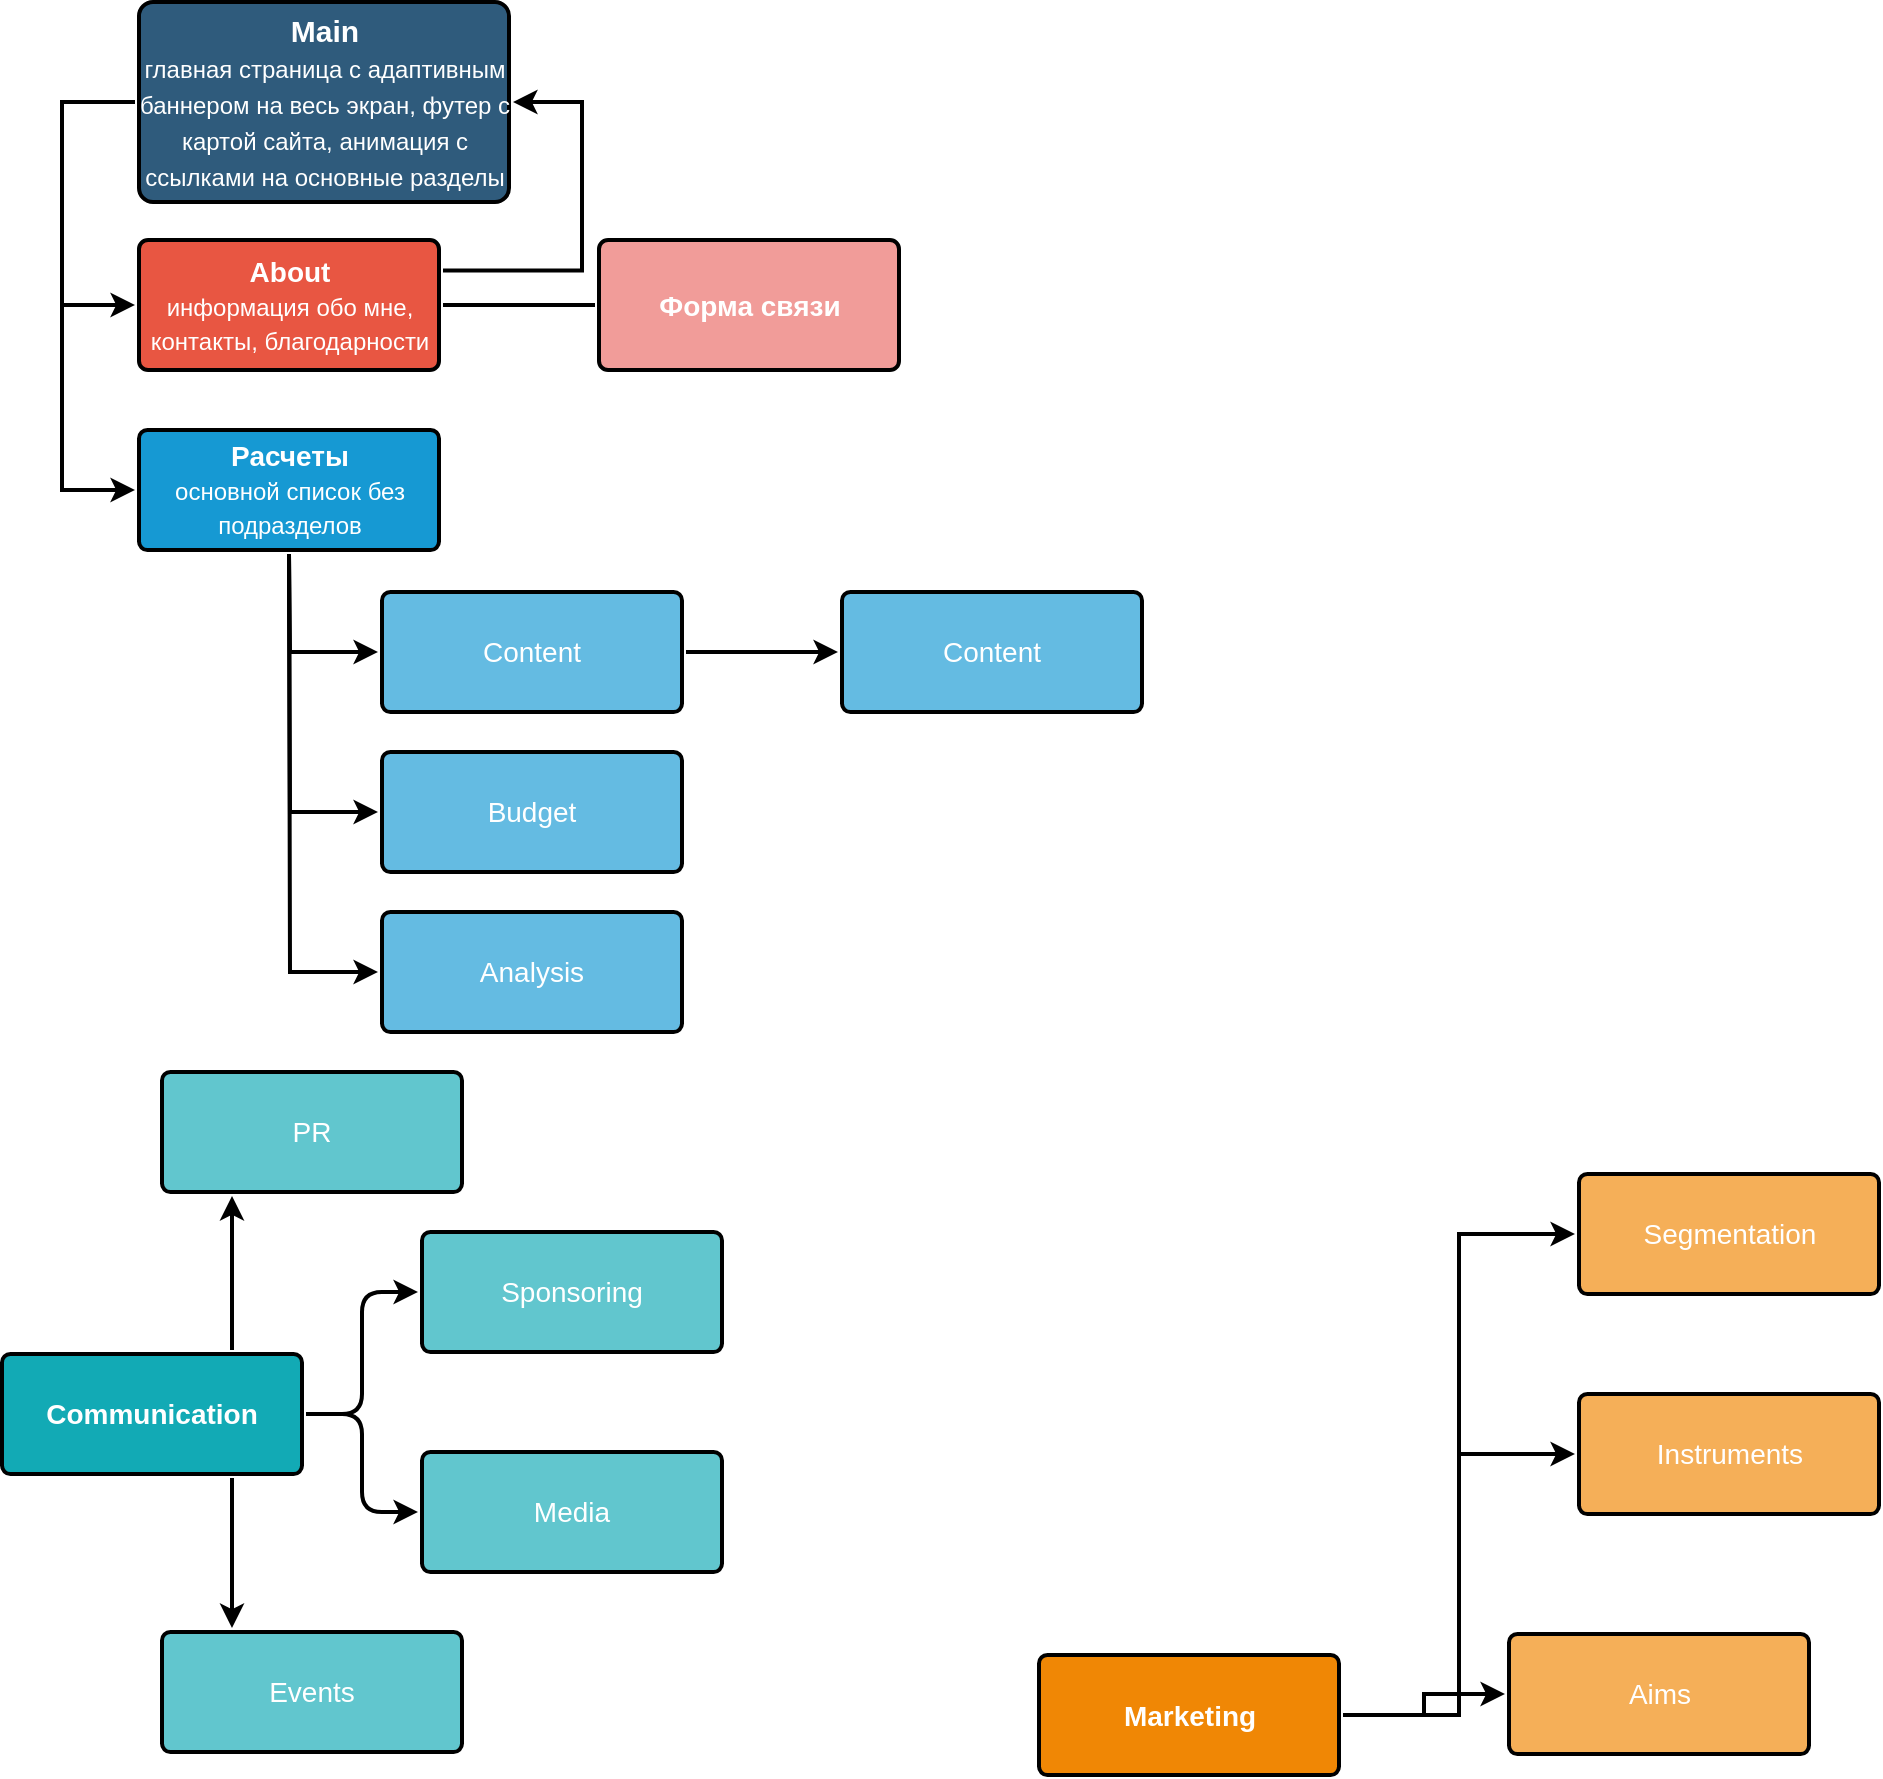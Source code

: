 <mxfile version="11.0.8" type="github"><diagram id="6a731a19-8d31-9384-78a2-239565b7b9f0" name="Page-1"><mxGraphModel dx="1239" dy="959" grid="1" gridSize="10" guides="1" tooltips="1" connect="1" arrows="1" fold="1" page="1" pageScale="1" pageWidth="1169" pageHeight="827" background="#ffffff" math="0" shadow="0"><root><mxCell id="0"/><mxCell id="1" parent="0"/><mxCell id="1747" value="" style="edgeStyle=elbowEdgeStyle;rounded=0;jumpStyle=none;html=1;shadow=0;labelBackgroundColor=none;startArrow=none;startFill=0;endArrow=classic;endFill=1;jettySize=auto;orthogonalLoop=1;strokeColor=#000000;strokeWidth=2;fontFamily=Helvetica;fontSize=16;fontColor=#23445D;spacing=5;entryX=0;entryY=0.5;entryDx=0;entryDy=0;" parent="1" source="1749" target="1760" edge="1"><mxGeometry relative="1" as="geometry"><Array as="points"><mxPoint x="140" y="190"/></Array></mxGeometry></mxCell><mxCell id="1748" value="" style="edgeStyle=elbowEdgeStyle;rounded=0;jumpStyle=none;html=1;shadow=0;labelBackgroundColor=none;startArrow=none;startFill=0;endArrow=classic;endFill=1;jettySize=auto;orthogonalLoop=1;strokeColor=#000000;strokeWidth=2;fontFamily=Helvetica;fontSize=16;fontColor=#23445D;spacing=5;entryX=0;entryY=0.5;entryDx=0;entryDy=0;exitX=0;exitY=0.5;exitDx=0;exitDy=0;" parent="1" source="1749" target="1753" edge="1"><mxGeometry relative="1" as="geometry"><mxPoint x="220" y="110" as="sourcePoint"/><Array as="points"><mxPoint x="140" y="150"/></Array></mxGeometry></mxCell><mxCell id="1749" value="Main&lt;br style=&quot;font-size: 15px&quot;&gt;&lt;span style=&quot;font-size: 12px ; font-weight: 400&quot;&gt;главная страница с адаптивным баннером на весь экран, футер с картой сайта, анимация с ссылками&amp;nbsp;на основные разделы&lt;/span&gt;" style="rounded=1;whiteSpace=wrap;html=1;shadow=0;labelBackgroundColor=none;strokeColor=#000000;strokeWidth=2;fillColor=#2F5B7C;fontFamily=Helvetica;fontSize=15;fontColor=#FFFFFF;align=center;fontStyle=1;spacing=0;arcSize=7;perimeterSpacing=2;" parent="1" vertex="1"><mxGeometry x="178.5" y="45" width="185" height="100" as="geometry"/></mxCell><mxCell id="V0S4Sb7-uBsaVgJkaVNg-1779" style="edgeStyle=elbowEdgeStyle;rounded=0;orthogonalLoop=1;jettySize=auto;html=1;exitX=1;exitY=0.25;exitDx=0;exitDy=0;entryX=1;entryY=0.5;entryDx=0;entryDy=0;strokeColor=#000000;strokeWidth=2;fontSize=14;" edge="1" parent="1" source="1753" target="1749"><mxGeometry relative="1" as="geometry"><Array as="points"><mxPoint x="400" y="160"/></Array></mxGeometry></mxCell><mxCell id="V0S4Sb7-uBsaVgJkaVNg-1784" value="" style="edgeStyle=elbowEdgeStyle;rounded=0;orthogonalLoop=1;jettySize=auto;html=1;strokeColor=#000000;strokeWidth=2;fontSize=14;endArrow=none;endFill=0;" edge="1" parent="1" source="1753" target="V0S4Sb7-uBsaVgJkaVNg-1783"><mxGeometry relative="1" as="geometry"/></mxCell><mxCell id="1753" value="About&lt;br&gt;&lt;span style=&quot;font-size: 12px ; font-weight: 400&quot;&gt;информация обо мне, контакты, благодарности&lt;/span&gt;" style="rounded=1;whiteSpace=wrap;html=1;shadow=0;labelBackgroundColor=none;strokeColor=#000000;strokeWidth=2;fillColor=#e85642;fontFamily=Helvetica;fontSize=14;fontColor=#FFFFFF;align=center;spacing=5;fontStyle=1;arcSize=7;perimeterSpacing=2;" parent="1" vertex="1"><mxGeometry x="178.5" y="164" width="150" height="65" as="geometry"/></mxCell><mxCell id="V0S4Sb7-uBsaVgJkaVNg-1783" value="Форма связи" style="rounded=1;whiteSpace=wrap;html=1;shadow=0;labelBackgroundColor=none;strokeColor=#000000;strokeWidth=2;fillColor=#F19C99;fontFamily=Helvetica;fontSize=14;fontColor=#FFFFFF;align=center;spacing=5;fontStyle=1;arcSize=7;perimeterSpacing=2;" vertex="1" parent="1"><mxGeometry x="408.5" y="164" width="150" height="65" as="geometry"/></mxCell><mxCell id="1757" value="" style="edgeStyle=elbowEdgeStyle;rounded=0;jumpStyle=none;html=1;shadow=0;labelBackgroundColor=none;startArrow=none;startFill=0;endArrow=classic;endFill=1;jettySize=auto;orthogonalLoop=1;strokeColor=#000000;strokeWidth=2;fontFamily=Helvetica;fontSize=14;fontColor=#FFFFFF;spacing=5;exitX=0.5;exitY=1;exitDx=0;exitDy=0;" parent="1" source="1760" target="1763" edge="1"><mxGeometry relative="1" as="geometry"><Array as="points"><mxPoint x="254" y="470"/><mxPoint x="520" y="430"/></Array></mxGeometry></mxCell><mxCell id="1758" value="" style="edgeStyle=elbowEdgeStyle;rounded=0;jumpStyle=none;html=1;shadow=0;labelBackgroundColor=none;startArrow=none;startFill=0;endArrow=classic;endFill=1;jettySize=auto;orthogonalLoop=1;strokeColor=#000000;strokeWidth=2;fontFamily=Helvetica;fontSize=14;fontColor=#FFFFFF;spacing=5;entryX=0;entryY=0.5;entryDx=0;entryDy=0;exitX=0.5;exitY=1;exitDx=0;exitDy=0;" parent="1" source="1760" target="1762" edge="1"><mxGeometry relative="1" as="geometry"><Array as="points"><mxPoint x="254" y="420"/></Array></mxGeometry></mxCell><mxCell id="1759" value="" style="edgeStyle=elbowEdgeStyle;rounded=0;jumpStyle=none;html=1;shadow=0;labelBackgroundColor=none;startArrow=none;startFill=0;endArrow=classic;endFill=1;jettySize=auto;orthogonalLoop=1;strokeColor=#000000;strokeWidth=2;fontFamily=Helvetica;fontSize=14;fontColor=#FFFFFF;spacing=5;exitX=0.5;exitY=1;exitDx=0;exitDy=0;entryX=0;entryY=0.5;entryDx=0;entryDy=0;" parent="1" source="1760" target="1761" edge="1"><mxGeometry relative="1" as="geometry"><Array as="points"><mxPoint x="254" y="370"/><mxPoint x="340" y="370"/><mxPoint x="380" y="330"/></Array></mxGeometry></mxCell><mxCell id="1760" value="Расчеты&lt;br&gt;&lt;font style=&quot;font-size: 12px ; font-weight: normal&quot;&gt;основной список без подразделов&lt;/font&gt;" style="rounded=1;whiteSpace=wrap;html=1;shadow=0;labelBackgroundColor=none;strokeColor=#000000;strokeWidth=2;fillColor=#1699d3;fontFamily=Helvetica;fontSize=14;fontColor=#FFFFFF;align=center;spacing=5;fontStyle=1;arcSize=7;perimeterSpacing=2;" parent="1" vertex="1"><mxGeometry x="178.5" y="259" width="150" height="60" as="geometry"/></mxCell><mxCell id="V0S4Sb7-uBsaVgJkaVNg-1786" value="" style="edgeStyle=elbowEdgeStyle;rounded=0;orthogonalLoop=1;jettySize=auto;html=1;endArrow=classic;endFill=1;strokeColor=#000000;strokeWidth=2;fontSize=14;" edge="1" parent="1" source="1761" target="V0S4Sb7-uBsaVgJkaVNg-1785"><mxGeometry relative="1" as="geometry"/></mxCell><mxCell id="1761" value="Content" style="rounded=1;whiteSpace=wrap;html=1;shadow=0;labelBackgroundColor=none;strokeColor=#000000;strokeWidth=2;fillColor=#64bbe2;fontFamily=Helvetica;fontSize=14;fontColor=#FFFFFF;align=center;spacing=5;arcSize=7;perimeterSpacing=2;" parent="1" vertex="1"><mxGeometry x="300" y="340" width="150" height="60" as="geometry"/></mxCell><mxCell id="V0S4Sb7-uBsaVgJkaVNg-1785" value="Content" style="rounded=1;whiteSpace=wrap;html=1;shadow=0;labelBackgroundColor=none;strokeColor=#000000;strokeWidth=2;fillColor=#64bbe2;fontFamily=Helvetica;fontSize=14;fontColor=#FFFFFF;align=center;spacing=5;arcSize=7;perimeterSpacing=2;" vertex="1" parent="1"><mxGeometry x="530" y="340" width="150" height="60" as="geometry"/></mxCell><mxCell id="1762" value="Budget" style="rounded=1;whiteSpace=wrap;html=1;shadow=0;labelBackgroundColor=none;strokeColor=#000000;strokeWidth=2;fillColor=#64bbe2;fontFamily=Helvetica;fontSize=14;fontColor=#FFFFFF;align=center;spacing=5;arcSize=7;perimeterSpacing=2;" parent="1" vertex="1"><mxGeometry x="300" y="420" width="150" height="60" as="geometry"/></mxCell><mxCell id="1763" value="Analysis" style="rounded=1;whiteSpace=wrap;html=1;shadow=0;labelBackgroundColor=none;strokeColor=#000000;strokeWidth=2;fillColor=#64bbe2;fontFamily=Helvetica;fontSize=14;fontColor=#FFFFFF;align=center;spacing=5;arcSize=7;perimeterSpacing=2;" parent="1" vertex="1"><mxGeometry x="300" y="500" width="150" height="60" as="geometry"/></mxCell><mxCell id="1764" value="Marketing" style="rounded=1;whiteSpace=wrap;html=1;shadow=0;labelBackgroundColor=none;strokeColor=#000000;strokeWidth=2;fillColor=#F08705;fontFamily=Helvetica;fontSize=14;fontColor=#FFFFFF;align=center;spacing=5;fontStyle=1;arcSize=7;perimeterSpacing=2;" parent="1" vertex="1"><mxGeometry x="628.5" y="871.5" width="150" height="60" as="geometry"/></mxCell><mxCell id="1765" value="Aims&lt;br&gt;" style="rounded=1;whiteSpace=wrap;html=1;shadow=0;labelBackgroundColor=none;strokeColor=#000000;strokeWidth=2;fillColor=#f5af58;fontFamily=Helvetica;fontSize=14;fontColor=#FFFFFF;align=center;spacing=5;arcSize=7;perimeterSpacing=2;" parent="1" vertex="1"><mxGeometry x="863.5" y="861" width="150" height="60" as="geometry"/></mxCell><mxCell id="1766" value="" style="edgeStyle=elbowEdgeStyle;rounded=0;jumpStyle=none;html=1;shadow=0;labelBackgroundColor=none;startArrow=none;startFill=0;endArrow=classic;endFill=1;jettySize=auto;orthogonalLoop=1;strokeColor=#000000;strokeWidth=2;fontFamily=Helvetica;fontSize=14;fontColor=#FFFFFF;spacing=5;" parent="1" source="1764" target="1765" edge="1"><mxGeometry relative="1" as="geometry"/></mxCell><mxCell id="1767" value="Instruments" style="rounded=1;whiteSpace=wrap;html=1;shadow=0;labelBackgroundColor=none;strokeColor=#000000;strokeWidth=2;fillColor=#f5af58;fontFamily=Helvetica;fontSize=14;fontColor=#FFFFFF;align=center;spacing=5;arcSize=7;perimeterSpacing=2;" parent="1" vertex="1"><mxGeometry x="898.5" y="741" width="150" height="60" as="geometry"/></mxCell><mxCell id="1768" value="" style="edgeStyle=elbowEdgeStyle;rounded=0;jumpStyle=none;html=1;shadow=0;labelBackgroundColor=none;startArrow=none;startFill=0;endArrow=classic;endFill=1;jettySize=auto;orthogonalLoop=1;strokeColor=#000000;strokeWidth=2;fontFamily=Helvetica;fontSize=14;fontColor=#FFFFFF;spacing=5;" parent="1" source="1764" target="1767" edge="1"><mxGeometry relative="1" as="geometry"/></mxCell><mxCell id="1769" value="Segmentation" style="rounded=1;whiteSpace=wrap;html=1;shadow=0;labelBackgroundColor=none;strokeColor=#000000;strokeWidth=2;fillColor=#f5af58;fontFamily=Helvetica;fontSize=14;fontColor=#FFFFFF;align=center;spacing=5;arcSize=7;perimeterSpacing=2;" parent="1" vertex="1"><mxGeometry x="898.5" y="631" width="150" height="60" as="geometry"/></mxCell><mxCell id="1770" value="" style="edgeStyle=elbowEdgeStyle;rounded=0;jumpStyle=none;html=1;shadow=0;labelBackgroundColor=none;startArrow=none;startFill=0;endArrow=classic;endFill=1;jettySize=auto;orthogonalLoop=1;strokeColor=#000000;strokeWidth=2;fontFamily=Helvetica;fontSize=14;fontColor=#FFFFFF;spacing=5;" parent="1" source="1764" target="1769" edge="1"><mxGeometry relative="1" as="geometry"/></mxCell><mxCell id="1771" value="Communication" style="rounded=1;whiteSpace=wrap;html=1;shadow=0;labelBackgroundColor=none;strokeColor=#000000;strokeWidth=2;fillColor=#12aab5;fontFamily=Helvetica;fontSize=14;fontColor=#FFFFFF;align=center;spacing=5;fontStyle=1;arcSize=7;perimeterSpacing=2;" parent="1" vertex="1"><mxGeometry x="110" y="721.0" width="150" height="60" as="geometry"/></mxCell><mxCell id="1772" value="Events" style="rounded=1;whiteSpace=wrap;html=1;shadow=0;labelBackgroundColor=none;strokeColor=#000000;strokeWidth=2;fillColor=#61c6ce;fontFamily=Helvetica;fontSize=14;fontColor=#FFFFFF;align=center;spacing=5;fontStyle=0;arcSize=7;perimeterSpacing=2;" parent="1" vertex="1"><mxGeometry x="190" y="860" width="150" height="60" as="geometry"/></mxCell><mxCell id="1773" value="" style="edgeStyle=elbowEdgeStyle;rounded=1;jumpStyle=none;html=1;shadow=0;labelBackgroundColor=none;startArrow=none;startFill=0;jettySize=auto;orthogonalLoop=1;strokeColor=#000000;strokeWidth=2;fontFamily=Helvetica;fontSize=14;fontColor=#FFFFFF;spacing=5;fontStyle=1;fillColor=#b0e3e6;" parent="1" source="1771" target="1772" edge="1"><mxGeometry relative="1" as="geometry"/></mxCell><mxCell id="1774" value="Media" style="rounded=1;whiteSpace=wrap;html=1;shadow=0;labelBackgroundColor=none;strokeColor=#000000;strokeWidth=2;fillColor=#61c6ce;fontFamily=Helvetica;fontSize=14;fontColor=#FFFFFF;align=center;spacing=5;fontStyle=0;arcSize=7;perimeterSpacing=2;" parent="1" vertex="1"><mxGeometry x="320" y="770" width="150" height="60" as="geometry"/></mxCell><mxCell id="1775" value="" style="edgeStyle=elbowEdgeStyle;rounded=1;jumpStyle=none;html=1;shadow=0;labelBackgroundColor=none;startArrow=none;startFill=0;jettySize=auto;orthogonalLoop=1;strokeColor=#000000;strokeWidth=2;fontFamily=Helvetica;fontSize=14;fontColor=#FFFFFF;spacing=5;fontStyle=1;fillColor=#b0e3e6;" parent="1" source="1771" target="1774" edge="1"><mxGeometry relative="1" as="geometry"/></mxCell><mxCell id="1776" value="Sponsoring" style="rounded=1;whiteSpace=wrap;html=1;shadow=0;labelBackgroundColor=none;strokeColor=#000000;strokeWidth=2;fillColor=#61c6ce;fontFamily=Helvetica;fontSize=14;fontColor=#FFFFFF;align=center;spacing=5;fontStyle=0;arcSize=7;perimeterSpacing=2;" parent="1" vertex="1"><mxGeometry x="320" y="660" width="150" height="60" as="geometry"/></mxCell><mxCell id="1777" value="" style="edgeStyle=elbowEdgeStyle;rounded=1;jumpStyle=none;html=1;shadow=0;labelBackgroundColor=none;startArrow=none;startFill=0;jettySize=auto;orthogonalLoop=1;strokeColor=#000000;strokeWidth=2;fontFamily=Helvetica;fontSize=14;fontColor=#FFFFFF;spacing=5;fontStyle=1;fillColor=#b0e3e6;" parent="1" source="1771" target="1776" edge="1"><mxGeometry relative="1" as="geometry"/></mxCell><mxCell id="1778" value="PR" style="rounded=1;whiteSpace=wrap;html=1;shadow=0;labelBackgroundColor=none;strokeColor=#000000;strokeWidth=2;fillColor=#61c6ce;fontFamily=Helvetica;fontSize=14;fontColor=#FFFFFF;align=center;spacing=5;fontStyle=0;arcSize=7;perimeterSpacing=2;" parent="1" vertex="1"><mxGeometry x="190" y="580" width="150" height="60" as="geometry"/></mxCell><mxCell id="1779" value="" style="edgeStyle=elbowEdgeStyle;rounded=1;jumpStyle=none;html=1;shadow=0;labelBackgroundColor=none;startArrow=none;startFill=0;jettySize=auto;orthogonalLoop=1;strokeColor=#000000;strokeWidth=2;fontFamily=Helvetica;fontSize=14;fontColor=#FFFFFF;spacing=5;fontStyle=1;fillColor=#b0e3e6;" parent="1" source="1771" target="1778" edge="1"><mxGeometry relative="1" as="geometry"/></mxCell></root></mxGraphModel></diagram></mxfile>